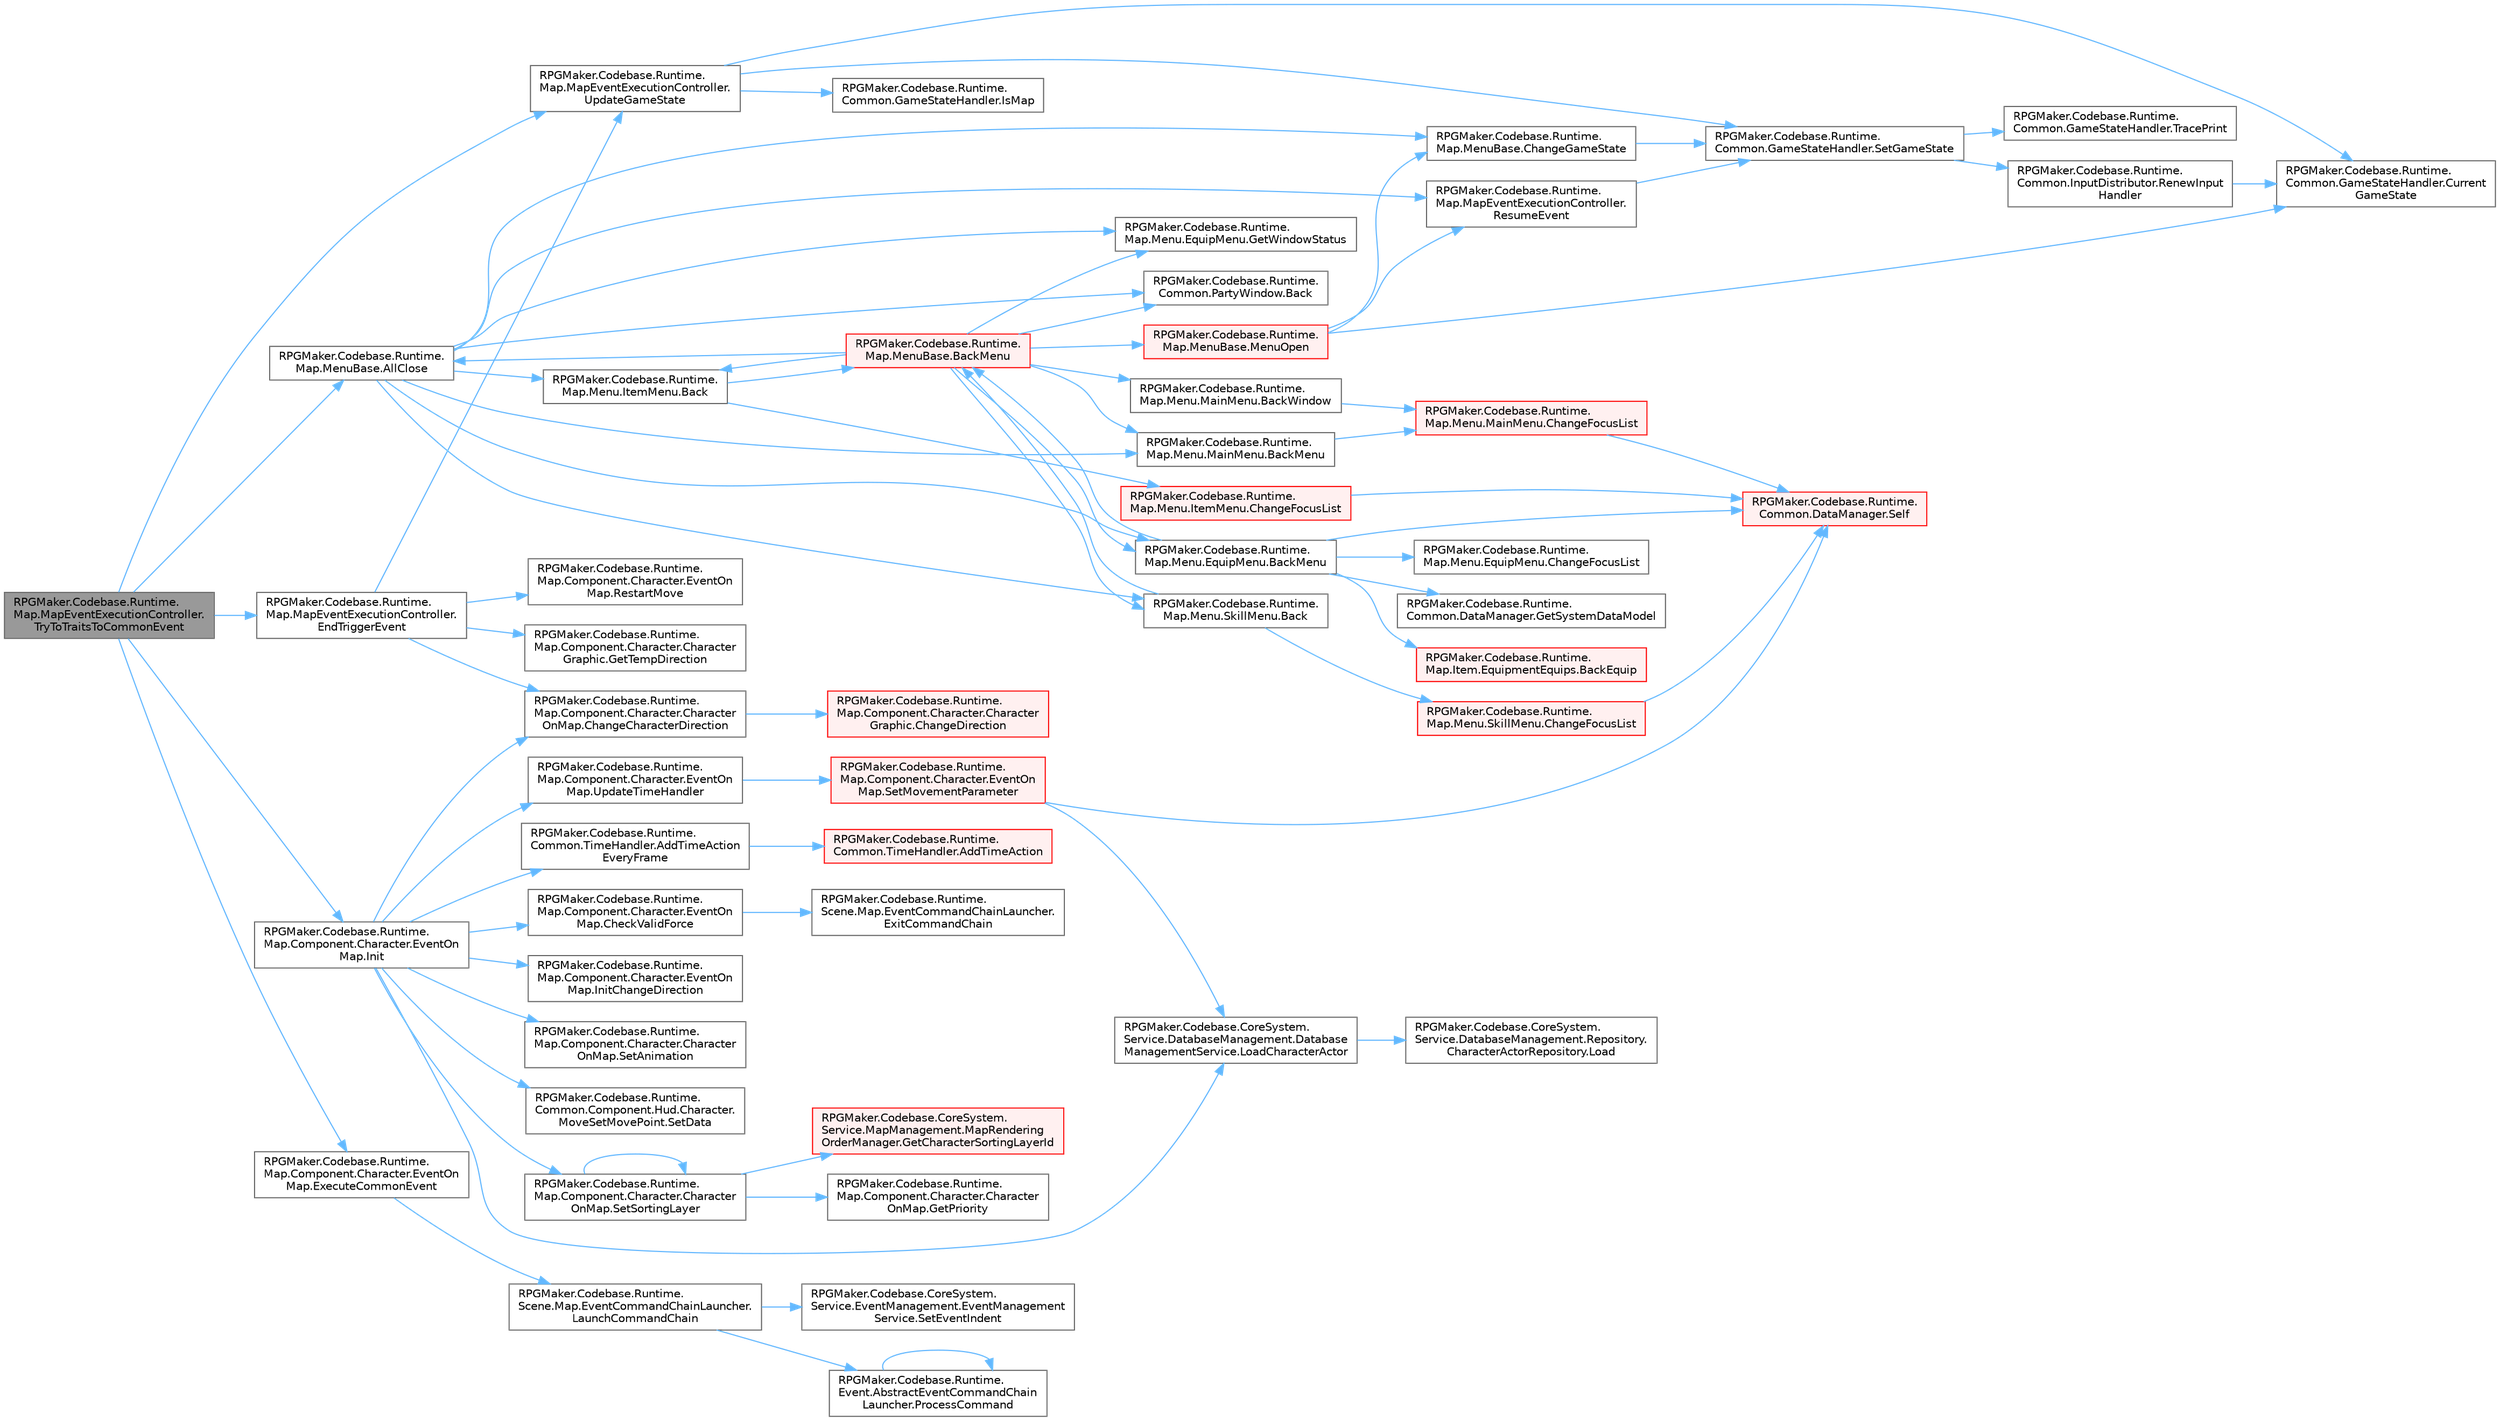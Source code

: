 digraph "RPGMaker.Codebase.Runtime.Map.MapEventExecutionController.TryToTraitsToCommonEvent"
{
 // LATEX_PDF_SIZE
  bgcolor="transparent";
  edge [fontname=Helvetica,fontsize=10,labelfontname=Helvetica,labelfontsize=10];
  node [fontname=Helvetica,fontsize=10,shape=box,height=0.2,width=0.4];
  rankdir="LR";
  Node1 [id="Node000001",label="RPGMaker.Codebase.Runtime.\lMap.MapEventExecutionController.\lTryToTraitsToCommonEvent",height=0.2,width=0.4,color="gray40", fillcolor="grey60", style="filled", fontcolor="black",tooltip="スキルやアイテムに使用効果でコモンイベントが付与された場合に実行する"];
  Node1 -> Node2 [id="edge1_Node000001_Node000002",color="steelblue1",style="solid",tooltip=" "];
  Node2 [id="Node000002",label="RPGMaker.Codebase.Runtime.\lMap.MenuBase.AllClose",height=0.2,width=0.4,color="grey40", fillcolor="white", style="filled",URL="$d4/d87/class_r_p_g_maker_1_1_codebase_1_1_runtime_1_1_map_1_1_menu_base.html#a06f193d8cc6ab88f3eaa740f98d48204",tooltip="メニューを全て閉じる"];
  Node2 -> Node3 [id="edge2_Node000002_Node000003",color="steelblue1",style="solid",tooltip=" "];
  Node3 [id="Node000003",label="RPGMaker.Codebase.Runtime.\lCommon.PartyWindow.Back",height=0.2,width=0.4,color="grey40", fillcolor="white", style="filled",URL="$d6/d78/class_r_p_g_maker_1_1_codebase_1_1_runtime_1_1_common_1_1_party_window.html#ae4bb5585d0d2382c7a95b9091e36f0a2",tooltip=" "];
  Node2 -> Node4 [id="edge3_Node000002_Node000004",color="steelblue1",style="solid",tooltip=" "];
  Node4 [id="Node000004",label="RPGMaker.Codebase.Runtime.\lMap.Menu.ItemMenu.Back",height=0.2,width=0.4,color="grey40", fillcolor="white", style="filled",URL="$d3/d77/class_r_p_g_maker_1_1_codebase_1_1_runtime_1_1_map_1_1_menu_1_1_item_menu.html#aecedbab1a1aef471318c99fc217a2849",tooltip="戻る処理"];
  Node4 -> Node5 [id="edge4_Node000004_Node000005",color="steelblue1",style="solid",tooltip=" "];
  Node5 [id="Node000005",label="RPGMaker.Codebase.Runtime.\lMap.MenuBase.BackMenu",height=0.2,width=0.4,color="red", fillcolor="#FFF0F0", style="filled",URL="$d4/d87/class_r_p_g_maker_1_1_codebase_1_1_runtime_1_1_map_1_1_menu_base.html#a75d4c40d6674b4574d843d94b935e33c",tooltip="各メニューの戻る操作を行う"];
  Node5 -> Node2 [id="edge5_Node000005_Node000002",color="steelblue1",style="solid",tooltip=" "];
  Node5 -> Node3 [id="edge6_Node000005_Node000003",color="steelblue1",style="solid",tooltip=" "];
  Node5 -> Node4 [id="edge7_Node000005_Node000004",color="steelblue1",style="solid",tooltip=" "];
  Node5 -> Node6 [id="edge8_Node000005_Node000006",color="steelblue1",style="solid",tooltip=" "];
  Node6 [id="Node000006",label="RPGMaker.Codebase.Runtime.\lMap.Menu.SkillMenu.Back",height=0.2,width=0.4,color="grey40", fillcolor="white", style="filled",URL="$db/d40/class_r_p_g_maker_1_1_codebase_1_1_runtime_1_1_map_1_1_menu_1_1_skill_menu.html#a8aab5055cccf673866deeaa1d0d414e1",tooltip="戻る操作"];
  Node6 -> Node5 [id="edge9_Node000006_Node000005",color="steelblue1",style="solid",tooltip=" "];
  Node6 -> Node7 [id="edge10_Node000006_Node000007",color="steelblue1",style="solid",tooltip=" "];
  Node7 [id="Node000007",label="RPGMaker.Codebase.Runtime.\lMap.Menu.SkillMenu.ChangeFocusList",height=0.2,width=0.4,color="red", fillcolor="#FFF0F0", style="filled",URL="$db/d40/class_r_p_g_maker_1_1_codebase_1_1_runtime_1_1_map_1_1_menu_1_1_skill_menu.html#af36ad7509dd7e32d408a7ca967b6b63a",tooltip="リストのフォーカス位置を変更する"];
  Node7 -> Node10 [id="edge11_Node000007_Node000010",color="steelblue1",style="solid",tooltip=" "];
  Node10 [id="Node000010",label="RPGMaker.Codebase.Runtime.\lCommon.DataManager.Self",height=0.2,width=0.4,color="red", fillcolor="#FFF0F0", style="filled",URL="$d5/d08/class_r_p_g_maker_1_1_codebase_1_1_runtime_1_1_common_1_1_data_manager.html#a8f0a40fd71fe0a873d1905e106299934",tooltip=" "];
  Node5 -> Node48 [id="edge12_Node000005_Node000048",color="steelblue1",style="solid",tooltip=" "];
  Node48 [id="Node000048",label="RPGMaker.Codebase.Runtime.\lMap.Menu.EquipMenu.BackMenu",height=0.2,width=0.4,color="grey40", fillcolor="white", style="filled",URL="$db/d72/class_r_p_g_maker_1_1_codebase_1_1_runtime_1_1_map_1_1_menu_1_1_equip_menu.html#ac19804e5b74b2636ff3f6b59d5fc0c8f",tooltip="戻る処理"];
  Node48 -> Node49 [id="edge13_Node000048_Node000049",color="steelblue1",style="solid",tooltip=" "];
  Node49 [id="Node000049",label="RPGMaker.Codebase.Runtime.\lMap.Item.EquipmentEquips.BackEquip",height=0.2,width=0.4,color="red", fillcolor="#FFF0F0", style="filled",URL="$d3/ddf/class_r_p_g_maker_1_1_codebase_1_1_runtime_1_1_map_1_1_item_1_1_equipment_equips.html#a8816ce0a188dc69a5b498dfabe9ceca1",tooltip="戻る"];
  Node48 -> Node5 [id="edge14_Node000048_Node000005",color="steelblue1",style="solid",tooltip=" "];
  Node48 -> Node52 [id="edge15_Node000048_Node000052",color="steelblue1",style="solid",tooltip=" "];
  Node52 [id="Node000052",label="RPGMaker.Codebase.Runtime.\lMap.Menu.EquipMenu.ChangeFocusList",height=0.2,width=0.4,color="grey40", fillcolor="white", style="filled",URL="$db/d72/class_r_p_g_maker_1_1_codebase_1_1_runtime_1_1_map_1_1_menu_1_1_equip_menu.html#ade90c90e21ba6dc8221f62176eb065b9",tooltip="リストのフォーカス制御"];
  Node48 -> Node53 [id="edge16_Node000048_Node000053",color="steelblue1",style="solid",tooltip=" "];
  Node53 [id="Node000053",label="RPGMaker.Codebase.Runtime.\lCommon.DataManager.GetSystemDataModel",height=0.2,width=0.4,color="grey40", fillcolor="white", style="filled",URL="$d5/d08/class_r_p_g_maker_1_1_codebase_1_1_runtime_1_1_common_1_1_data_manager.html#acdc0251471c3db50b36db22a1f9b9d83",tooltip=" "];
  Node48 -> Node10 [id="edge17_Node000048_Node000010",color="steelblue1",style="solid",tooltip=" "];
  Node5 -> Node54 [id="edge18_Node000005_Node000054",color="steelblue1",style="solid",tooltip=" "];
  Node54 [id="Node000054",label="RPGMaker.Codebase.Runtime.\lMap.Menu.MainMenu.BackMenu",height=0.2,width=0.4,color="grey40", fillcolor="white", style="filled",URL="$d7/d96/class_r_p_g_maker_1_1_codebase_1_1_runtime_1_1_map_1_1_menu_1_1_main_menu.html#a0088d21f52ecbea09f724788096e65a4",tooltip="他のメニューから戻ってきた場合の処理"];
  Node54 -> Node55 [id="edge19_Node000054_Node000055",color="steelblue1",style="solid",tooltip=" "];
  Node55 [id="Node000055",label="RPGMaker.Codebase.Runtime.\lMap.Menu.MainMenu.ChangeFocusList",height=0.2,width=0.4,color="red", fillcolor="#FFF0F0", style="filled",URL="$d7/d96/class_r_p_g_maker_1_1_codebase_1_1_runtime_1_1_map_1_1_menu_1_1_main_menu.html#a02676e20a14f0fb1c50d048830e35851",tooltip="リストのフォーカス位置を変更する"];
  Node55 -> Node10 [id="edge20_Node000055_Node000010",color="steelblue1",style="solid",tooltip=" "];
  Node5 -> Node57 [id="edge21_Node000005_Node000057",color="steelblue1",style="solid",tooltip=" "];
  Node57 [id="Node000057",label="RPGMaker.Codebase.Runtime.\lMap.Menu.MainMenu.BackWindow",height=0.2,width=0.4,color="grey40", fillcolor="white", style="filled",URL="$d7/d96/class_r_p_g_maker_1_1_codebase_1_1_runtime_1_1_map_1_1_menu_1_1_main_menu.html#aff7831030911ae2111e65ed568363fcb",tooltip="メニューを閉じて戻ってよいかどうかを返却する"];
  Node57 -> Node55 [id="edge22_Node000057_Node000055",color="steelblue1",style="solid",tooltip=" "];
  Node5 -> Node58 [id="edge23_Node000005_Node000058",color="steelblue1",style="solid",tooltip=" "];
  Node58 [id="Node000058",label="RPGMaker.Codebase.Runtime.\lMap.Menu.EquipMenu.GetWindowStatus",height=0.2,width=0.4,color="grey40", fillcolor="white", style="filled",URL="$db/d72/class_r_p_g_maker_1_1_codebase_1_1_runtime_1_1_map_1_1_menu_1_1_equip_menu.html#a2db12c172eaa6f3913bd4c9baaff74dd",tooltip="Windowステータス取得"];
  Node5 -> Node59 [id="edge24_Node000005_Node000059",color="steelblue1",style="solid",tooltip=" "];
  Node59 [id="Node000059",label="RPGMaker.Codebase.Runtime.\lMap.MenuBase.MenuOpen",height=0.2,width=0.4,color="red", fillcolor="#FFF0F0", style="filled",URL="$d4/d87/class_r_p_g_maker_1_1_codebase_1_1_runtime_1_1_map_1_1_menu_base.html#a5a2bdab2d0f0b62de47028166fdcb660",tooltip="メニュー表示、非表示切り替え処理"];
  Node59 -> Node60 [id="edge25_Node000059_Node000060",color="steelblue1",style="solid",tooltip=" "];
  Node60 [id="Node000060",label="RPGMaker.Codebase.Runtime.\lMap.MenuBase.ChangeGameState",height=0.2,width=0.4,color="grey40", fillcolor="white", style="filled",URL="$d4/d87/class_r_p_g_maker_1_1_codebase_1_1_runtime_1_1_map_1_1_menu_base.html#a09c9b32db375ba2624e228c47fcbc64f",tooltip="GameState切り替え処理"];
  Node60 -> Node61 [id="edge26_Node000060_Node000061",color="steelblue1",style="solid",tooltip=" "];
  Node61 [id="Node000061",label="RPGMaker.Codebase.Runtime.\lCommon.GameStateHandler.SetGameState",height=0.2,width=0.4,color="grey40", fillcolor="white", style="filled",URL="$de/d2c/class_r_p_g_maker_1_1_codebase_1_1_runtime_1_1_common_1_1_game_state_handler.html#ad0674aa1bff51c30c55e65612b611f0b",tooltip="😁 新しい状態を登録する."];
  Node61 -> Node62 [id="edge27_Node000061_Node000062",color="steelblue1",style="solid",tooltip=" "];
  Node62 [id="Node000062",label="RPGMaker.Codebase.Runtime.\lCommon.InputDistributor.RenewInput\lHandler",height=0.2,width=0.4,color="grey40", fillcolor="white", style="filled",URL="$d3/df6/class_r_p_g_maker_1_1_codebase_1_1_runtime_1_1_common_1_1_input_distributor.html#afd7d620e18f9fe423e982aa6c9c782cb",tooltip="😁 ゲーム状態が変更されたら再登録をかける"];
  Node62 -> Node63 [id="edge28_Node000062_Node000063",color="steelblue1",style="solid",tooltip=" "];
  Node63 [id="Node000063",label="RPGMaker.Codebase.Runtime.\lCommon.GameStateHandler.Current\lGameState",height=0.2,width=0.4,color="grey40", fillcolor="white", style="filled",URL="$de/d2c/class_r_p_g_maker_1_1_codebase_1_1_runtime_1_1_common_1_1_game_state_handler.html#adce58ef0480f995976ab60592c9add27",tooltip="😁 現在の状態を返却する."];
  Node61 -> Node64 [id="edge29_Node000061_Node000064",color="steelblue1",style="solid",tooltip=" "];
  Node64 [id="Node000064",label="RPGMaker.Codebase.Runtime.\lCommon.GameStateHandler.TracePrint",height=0.2,width=0.4,color="grey40", fillcolor="white", style="filled",URL="$de/d2c/class_r_p_g_maker_1_1_codebase_1_1_runtime_1_1_common_1_1_game_state_handler.html#a90d4308ec6a2f804e3d7b7fd7892b46e",tooltip="😁 トレース・プリント"];
  Node59 -> Node63 [id="edge30_Node000059_Node000063",color="steelblue1",style="solid",tooltip=" "];
  Node59 -> Node77 [id="edge31_Node000059_Node000077",color="steelblue1",style="solid",tooltip=" "];
  Node77 [id="Node000077",label="RPGMaker.Codebase.Runtime.\lMap.MapEventExecutionController.\lResumeEvent",height=0.2,width=0.4,color="grey40", fillcolor="white", style="filled",URL="$db/d6c/class_r_p_g_maker_1_1_codebase_1_1_runtime_1_1_map_1_1_map_event_execution_controller.html#a524c914e37524ca686d99e7a230443fb",tooltip="実行を中断していたイベントの再開"];
  Node77 -> Node61 [id="edge32_Node000077_Node000061",color="steelblue1",style="solid",tooltip=" "];
  Node4 -> Node83 [id="edge33_Node000004_Node000083",color="steelblue1",style="solid",tooltip=" "];
  Node83 [id="Node000083",label="RPGMaker.Codebase.Runtime.\lMap.Menu.ItemMenu.ChangeFocusList",height=0.2,width=0.4,color="red", fillcolor="#FFF0F0", style="filled",URL="$d3/d77/class_r_p_g_maker_1_1_codebase_1_1_runtime_1_1_map_1_1_menu_1_1_item_menu.html#ac8655015612da82d2b9007fef2fa5586",tooltip="リストのフォーカス位置を変更する"];
  Node83 -> Node10 [id="edge34_Node000083_Node000010",color="steelblue1",style="solid",tooltip=" "];
  Node2 -> Node6 [id="edge35_Node000002_Node000006",color="steelblue1",style="solid",tooltip=" "];
  Node2 -> Node48 [id="edge36_Node000002_Node000048",color="steelblue1",style="solid",tooltip=" "];
  Node2 -> Node54 [id="edge37_Node000002_Node000054",color="steelblue1",style="solid",tooltip=" "];
  Node2 -> Node60 [id="edge38_Node000002_Node000060",color="steelblue1",style="solid",tooltip=" "];
  Node2 -> Node58 [id="edge39_Node000002_Node000058",color="steelblue1",style="solid",tooltip=" "];
  Node2 -> Node77 [id="edge40_Node000002_Node000077",color="steelblue1",style="solid",tooltip=" "];
  Node1 -> Node84 [id="edge41_Node000001_Node000084",color="steelblue1",style="solid",tooltip=" "];
  Node84 [id="Node000084",label="RPGMaker.Codebase.Runtime.\lMap.MapEventExecutionController.\lEndTriggerEvent",height=0.2,width=0.4,color="grey40", fillcolor="white", style="filled",URL="$db/d6c/class_r_p_g_maker_1_1_codebase_1_1_runtime_1_1_map_1_1_map_event_execution_controller.html#a4b5ffa4de63aa68e836c9d4c7e542309",tooltip="接触またはアクションキーでの実行の終了時処理"];
  Node84 -> Node85 [id="edge42_Node000084_Node000085",color="steelblue1",style="solid",tooltip=" "];
  Node85 [id="Node000085",label="RPGMaker.Codebase.Runtime.\lMap.Component.Character.Character\lOnMap.ChangeCharacterDirection",height=0.2,width=0.4,color="grey40", fillcolor="white", style="filled",URL="$d0/dad/class_r_p_g_maker_1_1_codebase_1_1_runtime_1_1_map_1_1_component_1_1_character_1_1_character_on_map.html#adfcb95a5cb4a72b7940a9260b208703e",tooltip="向きを変える"];
  Node85 -> Node86 [id="edge43_Node000085_Node000086",color="steelblue1",style="solid",tooltip=" "];
  Node86 [id="Node000086",label="RPGMaker.Codebase.Runtime.\lMap.Component.Character.Character\lGraphic.ChangeDirection",height=0.2,width=0.4,color="red", fillcolor="#FFF0F0", style="filled",URL="$da/d44/class_r_p_g_maker_1_1_codebase_1_1_runtime_1_1_map_1_1_component_1_1_character_1_1_character_graphic.html#a8d5ab5c51f8f01da17e02ee445042c14",tooltip="😁 向き変更"];
  Node84 -> Node91 [id="edge44_Node000084_Node000091",color="steelblue1",style="solid",tooltip=" "];
  Node91 [id="Node000091",label="RPGMaker.Codebase.Runtime.\lMap.Component.Character.Character\lGraphic.GetTempDirection",height=0.2,width=0.4,color="grey40", fillcolor="white", style="filled",URL="$da/d44/class_r_p_g_maker_1_1_codebase_1_1_runtime_1_1_map_1_1_component_1_1_character_1_1_character_graphic.html#a1d0dee453ec81753f741e2762fba943c",tooltip="😁 一時的に保存する向き"];
  Node84 -> Node92 [id="edge45_Node000084_Node000092",color="steelblue1",style="solid",tooltip=" "];
  Node92 [id="Node000092",label="RPGMaker.Codebase.Runtime.\lMap.Component.Character.EventOn\lMap.RestartMove",height=0.2,width=0.4,color="grey40", fillcolor="white", style="filled",URL="$da/d39/class_r_p_g_maker_1_1_codebase_1_1_runtime_1_1_map_1_1_component_1_1_character_1_1_event_on_map.html#ad3285eb21b96ad263e52e37efceaaf7b",tooltip=" "];
  Node84 -> Node93 [id="edge46_Node000084_Node000093",color="steelblue1",style="solid",tooltip=" "];
  Node93 [id="Node000093",label="RPGMaker.Codebase.Runtime.\lMap.MapEventExecutionController.\lUpdateGameState",height=0.2,width=0.4,color="grey40", fillcolor="white", style="filled",URL="$db/d6c/class_r_p_g_maker_1_1_codebase_1_1_runtime_1_1_map_1_1_map_event_execution_controller.html#a60213aa742bdf8cf0ac32e7ffa6a1158",tooltip="ゲームの状態を更新する"];
  Node93 -> Node63 [id="edge47_Node000093_Node000063",color="steelblue1",style="solid",tooltip=" "];
  Node93 -> Node94 [id="edge48_Node000093_Node000094",color="steelblue1",style="solid",tooltip=" "];
  Node94 [id="Node000094",label="RPGMaker.Codebase.Runtime.\lCommon.GameStateHandler.IsMap",height=0.2,width=0.4,color="grey40", fillcolor="white", style="filled",URL="$de/d2c/class_r_p_g_maker_1_1_codebase_1_1_runtime_1_1_common_1_1_game_state_handler.html#a7c991ccb2c203b5ffc816c6c82f8768d",tooltip="😁 現在の状態がMAP、MENU、EVENTかどうかを返却する"];
  Node93 -> Node61 [id="edge49_Node000093_Node000061",color="steelblue1",style="solid",tooltip=" "];
  Node1 -> Node95 [id="edge50_Node000001_Node000095",color="steelblue1",style="solid",tooltip=" "];
  Node95 [id="Node000095",label="RPGMaker.Codebase.Runtime.\lMap.Component.Character.EventOn\lMap.ExecuteCommonEvent",height=0.2,width=0.4,color="grey40", fillcolor="white", style="filled",URL="$da/d39/class_r_p_g_maker_1_1_codebase_1_1_runtime_1_1_map_1_1_component_1_1_character_1_1_event_on_map.html#aa2d88906a35b6d7378c3946127590e9a",tooltip="イベント実行処理"];
  Node95 -> Node96 [id="edge51_Node000095_Node000096",color="steelblue1",style="solid",tooltip=" "];
  Node96 [id="Node000096",label="RPGMaker.Codebase.Runtime.\lScene.Map.EventCommandChainLauncher.\lLaunchCommandChain",height=0.2,width=0.4,color="grey40", fillcolor="white", style="filled",URL="$d8/dfc/class_r_p_g_maker_1_1_codebase_1_1_runtime_1_1_scene_1_1_map_1_1_event_command_chain_launcher.html#a6a8fdf14a6139d68569e8787a941c365",tooltip="イベントコマンドチェーンを開始する"];
  Node96 -> Node97 [id="edge52_Node000096_Node000097",color="steelblue1",style="solid",tooltip=" "];
  Node97 [id="Node000097",label="RPGMaker.Codebase.Runtime.\lEvent.AbstractEventCommandChain\lLauncher.ProcessCommand",height=0.2,width=0.4,color="grey40", fillcolor="white", style="filled",URL="$d4/dd0/class_r_p_g_maker_1_1_codebase_1_1_runtime_1_1_event_1_1_abstract_event_command_chain_launcher.html#a985e89bff241e06e39c74682a09d3fac",tooltip="😁 引数無しでイベントコマンドを実行する. この場合は同一のイベントIDで処理を継続する."];
  Node97 -> Node97 [id="edge53_Node000097_Node000097",color="steelblue1",style="solid",tooltip=" "];
  Node96 -> Node98 [id="edge54_Node000096_Node000098",color="steelblue1",style="solid",tooltip=" "];
  Node98 [id="Node000098",label="RPGMaker.Codebase.CoreSystem.\lService.EventManagement.EventManagement\lService.SetEventIndent",height=0.2,width=0.4,color="grey40", fillcolor="white", style="filled",URL="$d5/d7b/class_r_p_g_maker_1_1_codebase_1_1_core_system_1_1_service_1_1_event_management_1_1_event_management_service.html#aba13365f2272d7133f9de1241d32f61b",tooltip="😁 イベント・インデント設定"];
  Node1 -> Node99 [id="edge55_Node000001_Node000099",color="steelblue1",style="solid",tooltip=" "];
  Node99 [id="Node000099",label="RPGMaker.Codebase.Runtime.\lMap.Component.Character.EventOn\lMap.Init",height=0.2,width=0.4,color="grey40", fillcolor="white", style="filled",URL="$da/d39/class_r_p_g_maker_1_1_codebase_1_1_runtime_1_1_map_1_1_component_1_1_character_1_1_event_on_map.html#a761d1bccb412210b736ee1924584be0b",tooltip="初期化処理"];
  Node99 -> Node100 [id="edge56_Node000099_Node000100",color="steelblue1",style="solid",tooltip=" "];
  Node100 [id="Node000100",label="RPGMaker.Codebase.Runtime.\lCommon.TimeHandler.AddTimeAction\lEveryFrame",height=0.2,width=0.4,color="grey40", fillcolor="white", style="filled",URL="$d3/dac/class_r_p_g_maker_1_1_codebase_1_1_runtime_1_1_common_1_1_time_handler.html#ac9871a57a401c0da5670b07803acc775",tooltip="😁 実行するActionの登録（毎フレーム）"];
  Node100 -> Node101 [id="edge57_Node000100_Node000101",color="steelblue1",style="solid",tooltip=" "];
  Node101 [id="Node000101",label="RPGMaker.Codebase.Runtime.\lCommon.TimeHandler.AddTimeAction",height=0.2,width=0.4,color="red", fillcolor="#FFF0F0", style="filled",URL="$d3/dac/class_r_p_g_maker_1_1_codebase_1_1_runtime_1_1_common_1_1_time_handler.html#ac4a358a4a2136a175a780d969a5a2ae2",tooltip="😁 実行するActionの登録"];
  Node99 -> Node85 [id="edge58_Node000099_Node000085",color="steelblue1",style="solid",tooltip=" "];
  Node99 -> Node106 [id="edge59_Node000099_Node000106",color="steelblue1",style="solid",tooltip=" "];
  Node106 [id="Node000106",label="RPGMaker.Codebase.Runtime.\lMap.Component.Character.EventOn\lMap.CheckValidForce",height=0.2,width=0.4,color="grey40", fillcolor="white", style="filled",URL="$da/d39/class_r_p_g_maker_1_1_codebase_1_1_runtime_1_1_map_1_1_component_1_1_character_1_1_event_on_map.html#a78ee43c2007409853525366ecca77e51",tooltip="イベント終了時のタイミングで、イベントが有効かどうかのチェックを行う"];
  Node106 -> Node107 [id="edge60_Node000106_Node000107",color="steelblue1",style="solid",tooltip=" "];
  Node107 [id="Node000107",label="RPGMaker.Codebase.Runtime.\lScene.Map.EventCommandChainLauncher.\lExitCommandChain",height=0.2,width=0.4,color="grey40", fillcolor="white", style="filled",URL="$d8/dfc/class_r_p_g_maker_1_1_codebase_1_1_runtime_1_1_scene_1_1_map_1_1_event_command_chain_launcher.html#a84c9ee2d922fbe2d7f93fea680ff6feb",tooltip="マップを移動した等の理由で、イベントを完全に消去する"];
  Node99 -> Node108 [id="edge61_Node000099_Node000108",color="steelblue1",style="solid",tooltip=" "];
  Node108 [id="Node000108",label="RPGMaker.Codebase.Runtime.\lMap.Component.Character.EventOn\lMap.InitChangeDirection",height=0.2,width=0.4,color="grey40", fillcolor="white", style="filled",URL="$da/d39/class_r_p_g_maker_1_1_codebase_1_1_runtime_1_1_map_1_1_component_1_1_character_1_1_event_on_map.html#a477bd21a136250469b0e5ec471f475e5",tooltip="旧 directionFix データの変換処理"];
  Node99 -> Node17 [id="edge62_Node000099_Node000017",color="steelblue1",style="solid",tooltip=" "];
  Node17 [id="Node000017",label="RPGMaker.Codebase.CoreSystem.\lService.DatabaseManagement.Database\lManagementService.LoadCharacterActor",height=0.2,width=0.4,color="grey40", fillcolor="white", style="filled",URL="$db/db0/class_r_p_g_maker_1_1_codebase_1_1_core_system_1_1_service_1_1_database_management_1_1_database_management_service.html#afa56ff9a916ba5265719f6be7f2330e2",tooltip="😁 キャラクター・アクター読込"];
  Node17 -> Node18 [id="edge63_Node000017_Node000018",color="steelblue1",style="solid",tooltip=" "];
  Node18 [id="Node000018",label="RPGMaker.Codebase.CoreSystem.\lService.DatabaseManagement.Repository.\lCharacterActorRepository.Load",height=0.2,width=0.4,color="grey40", fillcolor="white", style="filled",URL="$dc/d27/class_r_p_g_maker_1_1_codebase_1_1_core_system_1_1_service_1_1_database_management_1_1_repositor67544213d6af3013901ca89c3e4d5d21.html#a922f2ea3a0cd4543a7df7c51ed065242",tooltip="😁 読込"];
  Node99 -> Node109 [id="edge64_Node000099_Node000109",color="steelblue1",style="solid",tooltip=" "];
  Node109 [id="Node000109",label="RPGMaker.Codebase.Runtime.\lMap.Component.Character.Character\lOnMap.SetAnimation",height=0.2,width=0.4,color="grey40", fillcolor="white", style="filled",URL="$d0/dad/class_r_p_g_maker_1_1_codebase_1_1_runtime_1_1_map_1_1_component_1_1_character_1_1_character_on_map.html#a54d6d0d19296c5dd8c73c56ab6e2fabd",tooltip="アニメーションの設定"];
  Node99 -> Node110 [id="edge65_Node000099_Node000110",color="steelblue1",style="solid",tooltip=" "];
  Node110 [id="Node000110",label="RPGMaker.Codebase.Runtime.\lCommon.Component.Hud.Character.\lMoveSetMovePoint.SetData",height=0.2,width=0.4,color="grey40", fillcolor="white", style="filled",URL="$d9/dcc/class_r_p_g_maker_1_1_codebase_1_1_runtime_1_1_common_1_1_component_1_1_hud_1_1_character_1_1_move_set_move_point.html#a8f62e9e125f8b7b6a66965bde0015cb8",tooltip="😁 データ保存"];
  Node99 -> Node111 [id="edge66_Node000099_Node000111",color="steelblue1",style="solid",tooltip=" "];
  Node111 [id="Node000111",label="RPGMaker.Codebase.Runtime.\lMap.Component.Character.Character\lOnMap.SetSortingLayer",height=0.2,width=0.4,color="grey40", fillcolor="white", style="filled",URL="$d0/dad/class_r_p_g_maker_1_1_codebase_1_1_runtime_1_1_map_1_1_component_1_1_character_1_1_character_on_map.html#addf32095a80aedbb76f8cba76b9c9d43",tooltip="ソートレイヤーを設定。"];
  Node111 -> Node112 [id="edge67_Node000111_Node000112",color="steelblue1",style="solid",tooltip=" "];
  Node112 [id="Node000112",label="RPGMaker.Codebase.CoreSystem.\lService.MapManagement.MapRendering\lOrderManager.GetCharacterSortingLayerId",height=0.2,width=0.4,color="red", fillcolor="#FFF0F0", style="filled",URL="$d5/d51/class_r_p_g_maker_1_1_codebase_1_1_core_system_1_1_service_1_1_map_management_1_1_map_rendering_order_manager.html#a5a00cba8efb77c3fc03050280a85ff4c",tooltip="😁 キャラクター並び替える層Id取得"];
  Node111 -> Node114 [id="edge68_Node000111_Node000114",color="steelblue1",style="solid",tooltip=" "];
  Node114 [id="Node000114",label="RPGMaker.Codebase.Runtime.\lMap.Component.Character.Character\lOnMap.GetPriority",height=0.2,width=0.4,color="grey40", fillcolor="white", style="filled",URL="$d0/dad/class_r_p_g_maker_1_1_codebase_1_1_runtime_1_1_map_1_1_component_1_1_character_1_1_character_on_map.html#a507fccb7881eebf06e4d85ac745af717",tooltip="表示プライオリティを取得を取得。"];
  Node111 -> Node111 [id="edge69_Node000111_Node000111",color="steelblue1",style="solid",tooltip=" "];
  Node99 -> Node115 [id="edge70_Node000099_Node000115",color="steelblue1",style="solid",tooltip=" "];
  Node115 [id="Node000115",label="RPGMaker.Codebase.Runtime.\lMap.Component.Character.EventOn\lMap.UpdateTimeHandler",height=0.2,width=0.4,color="grey40", fillcolor="white", style="filled",URL="$da/d39/class_r_p_g_maker_1_1_codebase_1_1_runtime_1_1_map_1_1_component_1_1_character_1_1_event_on_map.html#a7ebdc15e66047f8602cced8e77ff6d91",tooltip="更新処理"];
  Node115 -> Node116 [id="edge71_Node000115_Node000116",color="steelblue1",style="solid",tooltip=" "];
  Node116 [id="Node000116",label="RPGMaker.Codebase.Runtime.\lMap.Component.Character.EventOn\lMap.SetMovementParameter",height=0.2,width=0.4,color="red", fillcolor="#FFF0F0", style="filled",URL="$da/d39/class_r_p_g_maker_1_1_codebase_1_1_runtime_1_1_map_1_1_component_1_1_character_1_1_event_on_map.html#a862982589f140f3bcfc89cf65c6a3e65",tooltip=" "];
  Node116 -> Node17 [id="edge72_Node000116_Node000017",color="steelblue1",style="solid",tooltip=" "];
  Node116 -> Node10 [id="edge73_Node000116_Node000010",color="steelblue1",style="solid",tooltip=" "];
  Node1 -> Node93 [id="edge74_Node000001_Node000093",color="steelblue1",style="solid",tooltip=" "];
}
